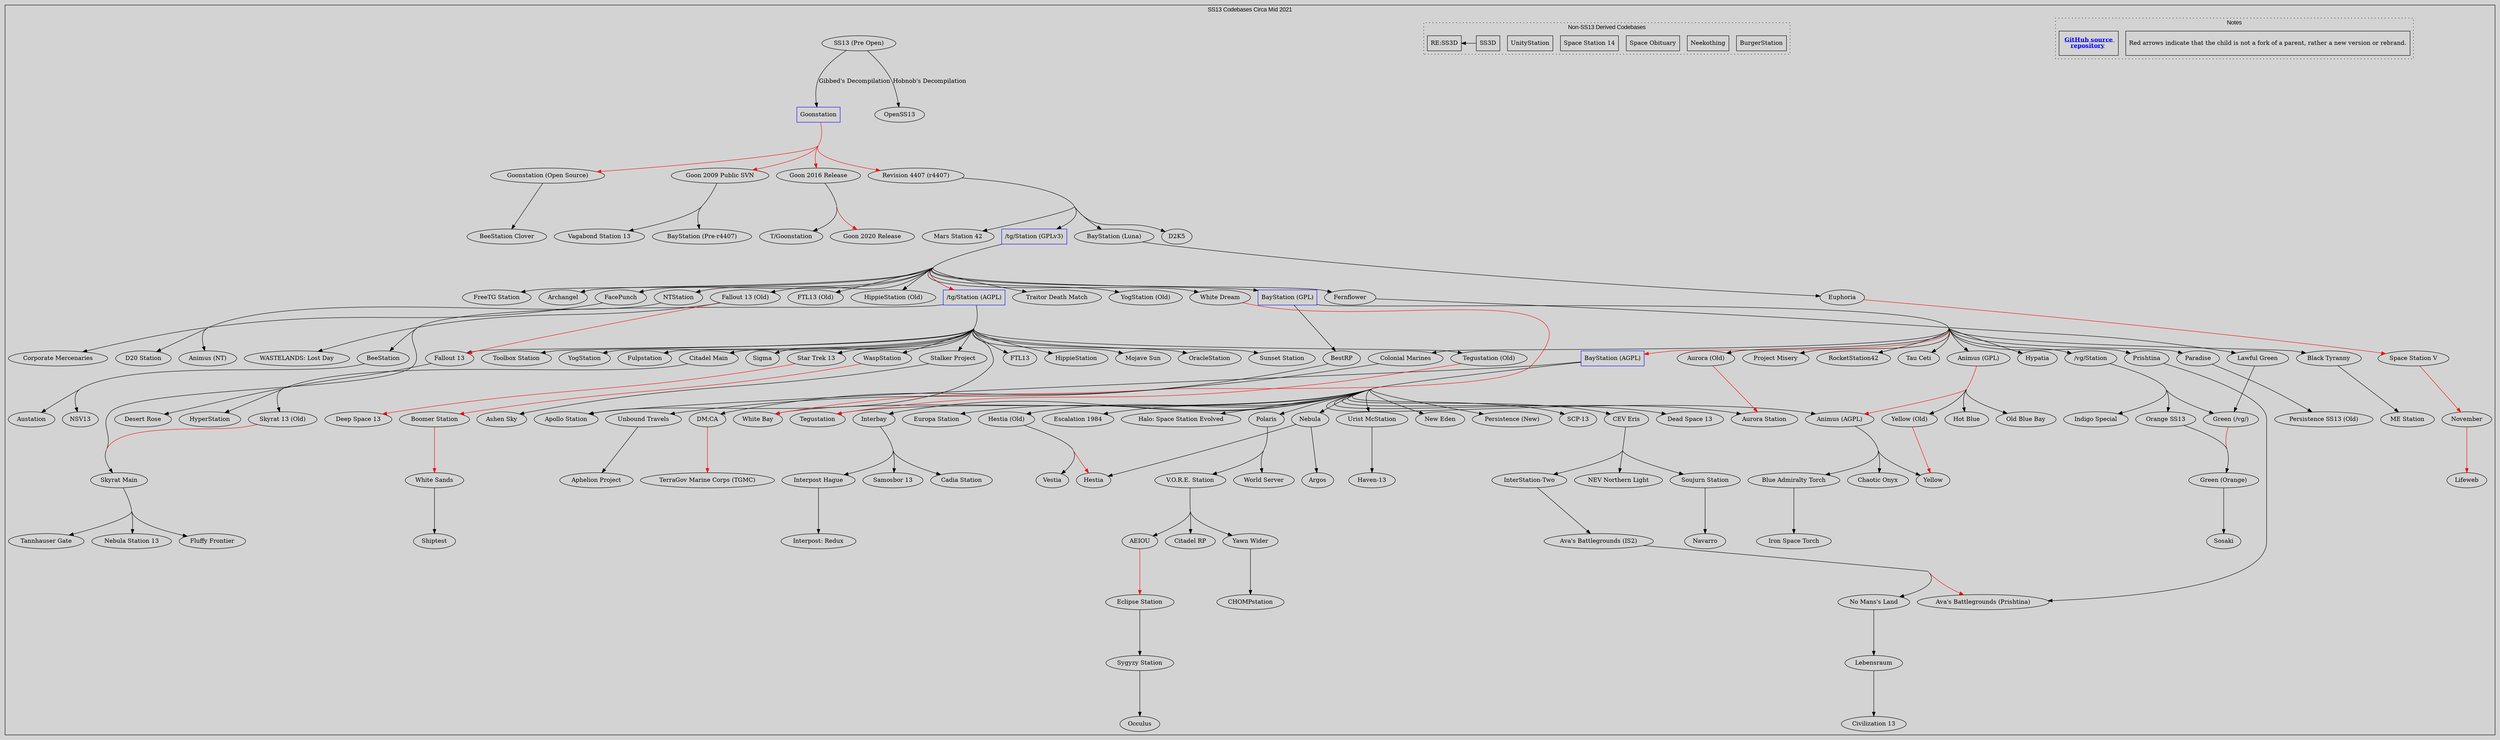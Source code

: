 digraph G {
	// Attributes
	color    = "black"
	fontname = "Arial"
	fontsize = 14
	ratio    = "auto"
	rankdir  = "TB"
	bgcolor  = lightgray
	ranksep  = 1.5
	concentrate = true

	subgraph cluster_map
	{
		subgraph cluster_note
		{
			// Attributes
			label    = "Notes"
			style    = "dotted"
			rankdir  = "LR"
			compound = false
			rank     = same

			node[
				shape    = rectangle,
				fontsize = 14,
				minlen = 1
			]
			edge[
				constraint = false
			]

			// Notes
			note1[
				label  = "Red arrows indicate that the child is not a fork of a parent, rather a new version or rebrand.\l",
				width  = 4.5,
				height = .8
			]
			note2[
				label  = < <b><u><font color="blue">GitHub source <br align="center"/>repository</font></u></b> >,
				URL    = "https://github.com/spacestation13/SS13-Codebases",
				width  = 1.5,
				height = .8
			]
		}

		subgraph cluster_not_ss13
		{
			// Attributes
			label    = "Non-SS13 Derived Codebases"
			style    = "dotted"

			node[
				shape    = rectangle,
				minlen   = 1
			]
			edge[
				constraint = false
			]

			// Non-SS13 Codebases
			"BurgerStation"
			"Neekothing"
			"Space Obituary"
			"Space Station 14"
			"UnityStation"
			"SS3D"
			"SS3D" -> "RE:SS3D"

		}

		// Attributes
		label    = "SS13 Codebases Circa Mid 2021"
		labelloc = "top"

		// Root codebases
		"Goonstation"[shape = rectangle, color = blue]
		"/tg/Station (GPLv3)"[shape = rectangle, color = blue]
		"/tg/Station (AGPL)"[shape = rectangle, color = blue]
		"BayStation (GPL)"[shape = rectangle, color = blue]
		"BayStation (AGPL)"[shape = rectangle, color = blue]

		// Edges
		"/tg/Station (AGPL)"            -> "Sigma"
		"/tg/Station (AGPL)"            -> "Stalker Project"
		"/tg/Station (AGPL)"            -> "Apollo Station"
		"/tg/Station (AGPL)"            -> "BeeStation"
		"/tg/Station (AGPL)"            -> "Citadel Main"
		"/tg/Station (AGPL)"            -> "Fallout 13"
		"/tg/Station (AGPL)"            -> "FTL13"
		"/tg/Station (AGPL)"            -> "HippieStation"
		"/tg/Station (AGPL)"            -> "Mojave Sun"
		"/tg/Station (AGPL)"            -> "OracleStation"
		"/tg/Station (AGPL)"            -> "Star Trek 13"
		"/tg/Station (AGPL)"            -> "Sunset Station"
		"/tg/Station (AGPL)"            -> "Toolbox Station"
		"/tg/Station (AGPL)"            -> "Tegustation (Old)"
		"/tg/Station (AGPL)"            -> "WaspStation"
		"/tg/Station (AGPL)"            -> "YogStation"
		"/tg/Station (AGPL)"            -> "Fulpstation"
		"/tg/Station (GPLv3)"           -> "FreeTG Station"
		"/tg/Station (GPLv3)"           -> "/tg/Station (AGPL)"[color = red]
		"/tg/Station (GPLv3)"           -> "Archangel"
		"/tg/Station (GPLv3)"           -> "BayStation (GPL)"
		"/tg/Station (GPLv3)"           -> "FacePunch"
		"/tg/Station (GPLv3)"           -> "Fernflower"
		"/tg/Station (GPLv3)"           -> "Fallout 13 (Old)"
		"/tg/Station (GPLv3)"           -> "FTL13 (Old)"
		"/tg/Station (GPLv3)"           -> "HippieStation (Old)"
		"/tg/Station (GPLv3)"           -> "NTStation"
		"/tg/Station (GPLv3)"           -> "Traitor Death Match"
		"/tg/Station (GPLv3)"           -> "YogStation (Old)"
		"/tg/Station (GPLv3)"           -> "White Dream"
		"/vg/Station"                   -> "Green (/vg/)"
		"/vg/Station"                   -> "Orange SS13"
		"/vg/Station"                   -> "Indigo Special"
		"AEIOU"                         -> "Eclipse Station"[color = red]
		"Animus (AGPL)"                 -> "Blue Admiralty Torch"
		"Animus (AGPL)"                 -> "Chaotic Onyx"
		"Animus (AGPL)"                 -> "Yellow"
		"Animus (GPL)"                  -> "Animus (AGPL)"[color = red]
		"Animus (GPL)"                  -> "Hot Blue"
		"Animus (GPL)"                  -> "Old Blue Bay"
		"Animus (GPL)"                  -> "Yellow (Old)"
		"Aurora (Old)"                  -> "Aurora Station"[color = red]
		"Ava's Battlegrounds (IS2)"     -> "No Mans's Land"
		"Ava's Battlegrounds (IS2)"     -> "Ava's Battlegrounds (Prishtina)"[color = red]
		"BayStation (AGPL)"             -> "Aurora Station"
		"BayStation (AGPL)"             -> "Apollo Station"
		"BayStation (AGPL)"             -> "Animus (AGPL)"
		"BayStation (AGPL)"             -> "CEV Eris"
		"BayStation (AGPL)"             -> "Dead Space 13"
		"BayStation (AGPL)"             -> "Europa Station"
		"BayStation (AGPL)"             -> "Escalation 1984"
		"BayStation (AGPL)"             -> "Halo: Space Station Evolved"
		"BayStation (AGPL)"             -> "Hestia (Old)"
		"BayStation (AGPL)"             -> "Interbay"
		"BayStation (AGPL)"             -> "Nebula"
		"BayStation (AGPL)"             -> "New Eden"
		"BayStation (AGPL)"             -> "Persistence (New)"
		"BayStation (AGPL)"             -> "Polaris"
		"BayStation (AGPL)"             -> "SCP-13"
		"BayStation (AGPL)"             -> "Tegustation"
		"BayStation (AGPL)"             -> "Urist McStation"
		"BayStation (AGPL)"             -> "White Bay"
		"BayStation (GPL)"              -> "/vg/Station"
		"BayStation (GPL)"              -> "Animus (GPL)"
		"BayStation (GPL)"              -> "Aurora (Old)"
		"BayStation (GPL)"              -> "BayStation (AGPL)"[color = red]
		"BayStation (GPL)"              -> "Black Tyranny"
		"BayStation (GPL)"              -> "BestRP"
		"BayStation (GPL)"              -> "Colonial Marines"
		"BayStation (GPL)"              -> "Hypatia"
		"BayStation (GPL)"              -> "Paradise"
		"BayStation (GPL)"              -> "Prishtina"
		"BayStation (GPL)"              -> "Project Misery"
		"BayStation (GPL)"              -> "RocketStation42"
		"BayStation (GPL)"              -> "Tau Ceti"
		"BayStation (Luna)"             -> "Euphoria"
		"BeeStation"                    -> "Austation"
		"BeeStation"                    -> "NSV13"
		"BestRP"                        -> "Unbound Travels"
		"Blue Admiralty Torch"          -> "Iron Space Torch"
		"Black Tyranny"                 -> "ME Station"
		"Boomer Station"                -> "White Sands"[color = red]
		"CEV Eris"                      -> "NEV Northern Light"
		"CEV Eris"                      -> "InterStation-Two"
		"CEV Eris"                      -> "Soujurn Station"
		"Citadel Main"                  -> "HyperStation"
		"Citadel Main"                  -> "Skyrat 13 (Old)"
		"Skyrat 13 (Old)"				-> "Skyrat Main"[color = red]
		"/tg/Station (AGPL)"			-> "Skyrat Main"
		"Skyrat Main"					-> "Tannhauser Gate"
		"Skyrat Main"					-> "Nebula Station 13"
		"Skyrat Main"					-> "Fluffy Frontier"
		"Colonial Marines"              -> "DM;CA"
		"DM;CA"                         -> "TerraGov Marine Corps (TGMC)"[color = red]
		"Euphoria"                      -> "Space Station V"[color = red]
		"Eclipse Station"               -> "Sygyzy Station"
		"FacePunch"                     -> "Corporate Mercenaries"
		"Fernflower"                    -> "Lawful Green"
		"Fallout 13"                    -> "Desert Rose"
		"Fallout 13 (Old)"              -> "Fallout 13"[color = red]
		"Fallout 13 (Old)"              -> "WASTELANDS: Lost Day"
		"Goonstation (Open Source)"     -> "BeeStation Clover"
		"Goonstation"                   -> "Goon 2009 Public SVN"[color = red]
		"Goonstation"                   -> "Goon 2016 Release"[color = red]
		"Goonstation"                   -> "Goonstation (Open Source)"[color = red]
		"Goonstation"                   -> "Revision 4407 (r4407)"[color = red]
		"Goon 2009 Public SVN"          -> "BayStation (Pre-r4407)"
		"Goon 2009 Public SVN"          -> "Vagabond Station 13"
		"Goon 2016 Release"             -> "Goon 2020 Release"[color = red]
		"Goon 2016 Release"             -> "T/Goonstation"
		"Green (/vg/)"                  -> "Green (Orange)"[color = red]
		"Green (Orange)"                -> "Sosaki"
		"Hestia (Old)"                  -> "Vestia"
		"Hestia (Old)"                  -> "Hestia"[color = red]
		"Interbay"                      -> "Cadia Station"
		"Interbay"                      -> "Samosbor 13"
		"Interbay"                      -> "Interpost Hague"
		"Interpost Hague"               -> "Interpost: Redux"
		"InterStation-Two"              -> "Ava's Battlegrounds (IS2)"
		"Lawful Green"                  -> "Green (/vg/)"
		"Lebensraum"                    -> "Civilization 13"
		"Nebula"                        -> "Argos"
		"Nebula"                        -> "Hestia"
		"No Mans's Land"                -> "Lebensraum"
		"November"                      -> "Lifeweb"[color = red]
		"NTStation"                     -> "D20 Station"
		"NTStation"                     -> "Animus (NT)"
		"Sygyzy Station"                -> "Occulus"
		"Orange SS13"                   -> "Green (Orange)"
		"Paradise"                      -> "Persistence SS13 (Old)"
		"Polaris"                       -> "V.O.R.E. Station"
		"Polaris"                       -> "World Server"
		"Prishtina"                     -> "Ava's Battlegrounds (Prishtina)"
		"Revision 4407 (r4407)"         -> "/tg/Station (GPLv3)"
		"Revision 4407 (r4407)"         -> "BayStation (Luna)"
		"Revision 4407 (r4407)"         -> "D2K5"
		"Revision 4407 (r4407)"         -> "Mars Station 42"
		"Soujurn Station"               -> "Navarro"
		"Space Station V"               -> "November"[color = red]
		"SS13 (Pre Open)"               -> "Goonstation"[label = "Gibbed's Decompilation"]
		"SS13 (Pre Open)"               -> "OpenSS13"[label = "Hobnob's Decompilation"]
		"Stalker Project"               -> "Ashen Sky"
		"Star Trek 13"                  -> "Deep Space 13"[color = red]
		"Tegustation (Old)"             -> "Tegustation"[color = red]
		"Unbound Travels"               -> "Aphelion Project"
		"Urist McStation"               -> "Haven-13"
		"V.O.R.E. Station"              -> "AEIOU"
		"V.O.R.E. Station"              -> "Citadel RP"
		"V.O.R.E. Station"              -> "Yawn Wider"
		"WaspStation"                   -> "Boomer Station"[color = red]
		"White Dream"                   -> "White Bay"[color = red]
		"White Sands"                   -> "Shiptest"
		"Yawn Wider"                    -> "CHOMPstation"
		"Yellow (Old)"                  -> "Yellow"[color = red]

		// Repository links
		"/tg/Station (AGPL)"						[URL = "https://foo.bar.example/codecraphere"]
		"/tg/Station (GPLv3)"						[URL = "https://foo.bar.example/codecraphere"]
		"/vg/Station"								[URL = "https://foo.bar.example/codecraphere"]
		"AEIOU"						 				[URL = "https://foo.bar.example/codecraphere"]
		"Animus (AGPL)"								[URL = "https://foo.bar.example/codecraphere"]
		"Animus (GPL)"								[URL = "https://foo.bar.example/codecraphere"]
		"Animus (NT)"								[URL = "https://foo.bar.example/codecraphere"]
		"Aphelion Project"							[URL = "https://foo.bar.example/codecraphere"]
		"Apollo Station"							[URL = "https://foo.bar.example/codecraphere"]
		"Apollo Station"							[URL = "https://foo.bar.example/codecraphere"]
		"Archangel"						 			[URL = "https://foo.bar.example/codecraphere"]
		"Argos"						 				[URL = "https://foo.bar.example/codecraphere"]
		"Ashen Sky"						 			[URL = "https://foo.bar.example/codecraphere"]
		"Aurora (Old)"								[URL = "https://foo.bar.example/codecraphere"]
		"Aurora Station"							[URL = "https://foo.bar.example/codecraphere"]
		"Aurora Station"							[URL = "https://foo.bar.example/codecraphere"]
		"Austation"									[URL = "https://foo.bar.example/codecraphere"]
		"Ava's Battlegrounds (IS2)"					[URL = "https://foo.bar.example/codecraphere"]
		"Ava's Battlegrounds (Prishtina)"			[URL = "https://foo.bar.example/codecraphere"]
		"BayStation (AGPL)"							[URL = "https://foo.bar.example/codecraphere"]
		"BayStation (GPL)"							[URL = "https://foo.bar.example/codecraphere"]
		"BayStation (Luna)"							[URL = "https://foo.bar.example/codecraphere"]
		"BayStation (Pre-r4407)"					[URL = "https://foo.bar.example/codecraphere"]
		"BeeStation"								[URL = "https://foo.bar.example/codecraphere"]
		"BeeStation Clover"							[URL = "https://foo.bar.example/codecraphere"]
		"BestRP"						 			[URL = "https://foo.bar.example/codecraphere"]
		"Black Tyranny"								[URL = "https://foo.bar.example/codecraphere"]
		"Blue Admiralty Torch"						[URL = "https://foo.bar.example/codecraphere"]
		"Boomer Station"							[URL = "https://foo.bar.example/codecraphere"]
		"Boomer Station"							[URL = "https://foo.bar.example/codecraphere"]
		"CEV Eris"						 			[URL = "https://foo.bar.example/codecraphere"]
		"CHOMPstation"								[URL = "https://foo.bar.example/codecraphere"]
		"Cadia Station"								[URL = "https://foo.bar.example/codecraphere"]
		"Chaotic Onyx"								[URL = "https://foo.bar.example/codecraphere"]
		"Citadel RP"								[URL = "https://foo.bar.example/codecraphere"]
		"Citadel Main"								[URL = "https://foo.bar.example/codecraphere"]
		"Civilization 13"							[URL = "https://foo.bar.example/codecraphere"]
		"Colonial Marines"							[URL = "https://foo.bar.example/codecraphere"]
		"Corporate Mercenaries"						[URL = "https://foo.bar.example/codecraphere"]
		"D20 Station"								[URL = "https://foo.bar.example/codecraphere"]
		"D2K5"										[URL = "https://foo.bar.example/codecraphere"]
		"DM;CA"										[URL = "https://foo.bar.example/codecraphere"]
		"Dead Space 13"								[URL = "https://foo.bar.example/codecraphere"]
		"Deep Space 13"								[URL = "https://foo.bar.example/codecraphere"]
		"Desert Rose"								[URL = "https://foo.bar.example/codecraphere"]
		"Eclipse Station"							[URL = "https://foo.bar.example/codecraphere"]
		"Escalation 1984"							[URL = "https://foo.bar.example/codecraphere"]
		"Euphoria"									[URL = "https://foo.bar.example/codecraphere"]
		"Europa Station"							[URL = "https://foo.bar.example/codecraphere"]
		"FTL13"										[URL = "https://foo.bar.example/codecraphere"]
		"FTL13 (Old)"								[URL = "https://foo.bar.example/codecraphere"]
		"FacePunch"									[URL = "https://foo.bar.example/codecraphere"]
		"Fallout 13"								[URL = "https://foo.bar.example/codecraphere"]
		"Fallout 13 (Old)"							[URL = "https://foo.bar.example/codecraphere"]
		"Fernflower"								[URL = "https://foo.bar.example/codecraphere"]
		"Fluffy Frontier"							[URL = "https://foo.bar.example/codecraphere"]
		"FreeTG Station"							[URL = "https://foo.bar.example/codecraphere"]
		"Fulpstation"								[URL = "https://foo.bar.example/codecraphere"]
		"Goon 2009 Public SVN"						[URL = "https://foo.bar.example/codecraphere"]
		"Goon 2016 Release"							[URL = "https://foo.bar.example/codecraphere"]
		"Goon 2020 Release"							[URL = "https://foo.bar.example/codecraphere"]
		"Goonstation (Open Source)"					[URL = "https://foo.bar.example/codecraphere"]
		"Revision 4407 (r4407)"						[URL = "https://foo.bar.example/codecraphere"]
		"Green (/vg/)"								[URL = "https://foo.bar.example/codecraphere"]
		"Green (Orange)"							[URL = "https://foo.bar.example/codecraphere"]
		"Halo: Space Station Evolved"				[URL = "https://foo.bar.example/codecraphere"]
		"Haven-13"									[URL = "https://foo.bar.example/codecraphere"]
		"Hestia"									[URL = "https://foo.bar.example/codecraphere"]
		"Hestia (Old)"								[URL = "https://foo.bar.example/codecraphere"]
		"HippieStation"								[URL = "https://foo.bar.example/codecraphere"]
		"HippieStation (Old)"						[URL = "https://foo.bar.example/codecraphere"]
		"Hot Blue"									[URL = "https://foo.bar.example/codecraphere"]
		"Hypatia"									[URL = "https://foo.bar.example/codecraphere"]
		"HyperStation"								[URL = "https://foo.bar.example/codecraphere"]
		"Indigo Special"							[URL = "https://foo.bar.example/codecraphere"]
		"Interbay"									[URL = "https://foo.bar.example/codecraphere"]
		"Interpost Hague"							[URL = "https://foo.bar.example/codecraphere"]
		"Interpost: Redux"							[URL = "https://foo.bar.example/codecraphere"]
		"InterStation-Two"							[URL = "https://foo.bar.example/codecraphere"]
		"Iron Space Torch"							[URL = "https://foo.bar.example/codecraphere"]
		"Lawful Green"								[URL = "https://foo.bar.example/codecraphere"]
		"Lebensraum"								[URL = "https://foo.bar.example/codecraphere"]
		"Lifeweb"									[URL = "https://foo.bar.example/codecraphere"]
		"ME Station"								[URL = "https://foo.bar.example/codecraphere"]
		"Mars Station 42"							[URL = "https://foo.bar.example/codecraphere"]
		"Mojave Sun"								[URL = "https://foo.bar.example/codecraphere"]
		"NEV Northern Light"						[URL = "https://foo.bar.example/codecraphere"]
		"NSV13"										[URL = "https://foo.bar.example/codecraphere"]
		"NTStation"									[URL = "https://foo.bar.example/codecraphere"]
		"Navarro"									[URL = "https://foo.bar.example/codecraphere"]
		"Nebula"									[URL = "https://foo.bar.example/codecraphere"]
		"Nebula Station 13"							[URL = "https://foo.bar.example/codecraphere"]
		"New Eden"									[URL = "https://foo.bar.example/codecraphere"]
		"No Mans's Land"							[URL = "https://foo.bar.example/codecraphere"]
		"November"									[URL = "https://foo.bar.example/codecraphere"]
		"Occulus"									[URL = "https://foo.bar.example/codecraphere"]
		"Old Blue Bay"								[URL = "https://foo.bar.example/codecraphere"]
		"OpenSS13"									[URL = "https://foo.bar.example/codecraphere"]
		"OracleStation"								[URL = "https://foo.bar.example/codecraphere"]
		"Orange SS13"								[URL = "https://foo.bar.example/codecraphere"]
		"Paradise"									[URL = "https://foo.bar.example/codecraphere"]
		"Persistence (New)"							[URL = "https://foo.bar.example/codecraphere"]
		"Persistence SS13 (Old)"					[URL = "https://foo.bar.example/codecraphere"]
		"Polaris"									[URL = "https://foo.bar.example/codecraphere"]
		"Prishtina"									[URL = "https://foo.bar.example/codecraphere"]
		"Project Misery"							[URL = "https://foo.bar.example/codecraphere"]
		"RocketStation42"							[URL = "https://foo.bar.example/codecraphere"]
		"SCP-13"									[URL = "https://foo.bar.example/codecraphere"]
		"SS13 (Pre Open)"							[URL = "https://foo.bar.example/codecraphere"]
		"Samosbor 13"								[URL = "https://foo.bar.example/codecraphere"]
		"Shiptest"									[URL = "https://foo.bar.example/codecraphere"]
		"Sigma"										[URL = "https://foo.bar.example/codecraphere"]
		"Skyrat 13 (Old)"							[URL = "https://foo.bar.example/codecraphere"]
		"Skyrat Main"								[URL = "https://foo.bar.example/codecraphere"]
		"Sosaki"									[URL = "https://foo.bar.example/codecraphere"]
		"Soujurn Station"							[URL = "https://foo.bar.example/codecraphere"]
		"Space Station V"							[URL = "https://foo.bar.example/codecraphere"]
		"Stalker Project"							[URL = "https://foo.bar.example/codecraphere"]
		"Star Trek 13"								[URL = "https://foo.bar.example/codecraphere"]
		"Sunset Station"							[URL = "https://foo.bar.example/codecraphere"]
		"Sygyzy Station"							[URL = "https://foo.bar.example/codecraphere"]
		"T/Goonstation"								[URL = "https://foo.bar.example/codecraphere"]
		"Tannhauser Gate"							[URL = "https://foo.bar.example/codecraphere"]
		"Tau Ceti"									[URL = "https://foo.bar.example/codecraphere"]
		"Tegustation"								[URL = "https://foo.bar.example/codecraphere"]
		"Tegustation (Old)"							[URL = "https://foo.bar.example/codecraphere"]
		"TerraGov Marine Corps (TGMC)"				[URL = "https://foo.bar.example/codecraphere"]
		"Toolbox Station"							[URL = "https://foo.bar.example/codecraphere"]
		"Traitor Death Match"						[URL = "https://foo.bar.example/codecraphere"]
		"Unbound Travels"							[URL = "https://foo.bar.example/codecraphere"]
		"Urist McStation"							[URL = "https://foo.bar.example/codecraphere"]
		"V.O.R.E. Station"							[URL = "https://foo.bar.example/codecraphere"]
		"Vagabond Station 13"						[URL = "https://foo.bar.example/codecraphere"]
		"Vestia"									[URL = "https://foo.bar.example/codecraphere"]
		"WASTELANDS: Lost Day"						[URL = "https://foo.bar.example/codecraphere"]
		"WaspStation"								[URL = "https://foo.bar.example/codecraphere"]
		"White Bay"									[URL = "https://foo.bar.example/codecraphere"]
		"White Dream"								[URL = "https://foo.bar.example/codecraphere"]
		"White Sands"								[URL = "https://foo.bar.example/codecraphere"]
		"World Server"								[URL = "https://foo.bar.example/codecraphere"]
		"Yawn Wider"								[URL = "https://foo.bar.example/codecraphere"]
		"Yellow"									[URL = "https://foo.bar.example/codecraphere"]
		"Yellow (Old)"								[URL = "https://foo.bar.example/codecraphere"]
		"YogStation"								[URL = "https://foo.bar.example/codecraphere"]
		"YogStation (Old)"							[URL = "https://foo.bar.example/codecraphere"]
	}
}


